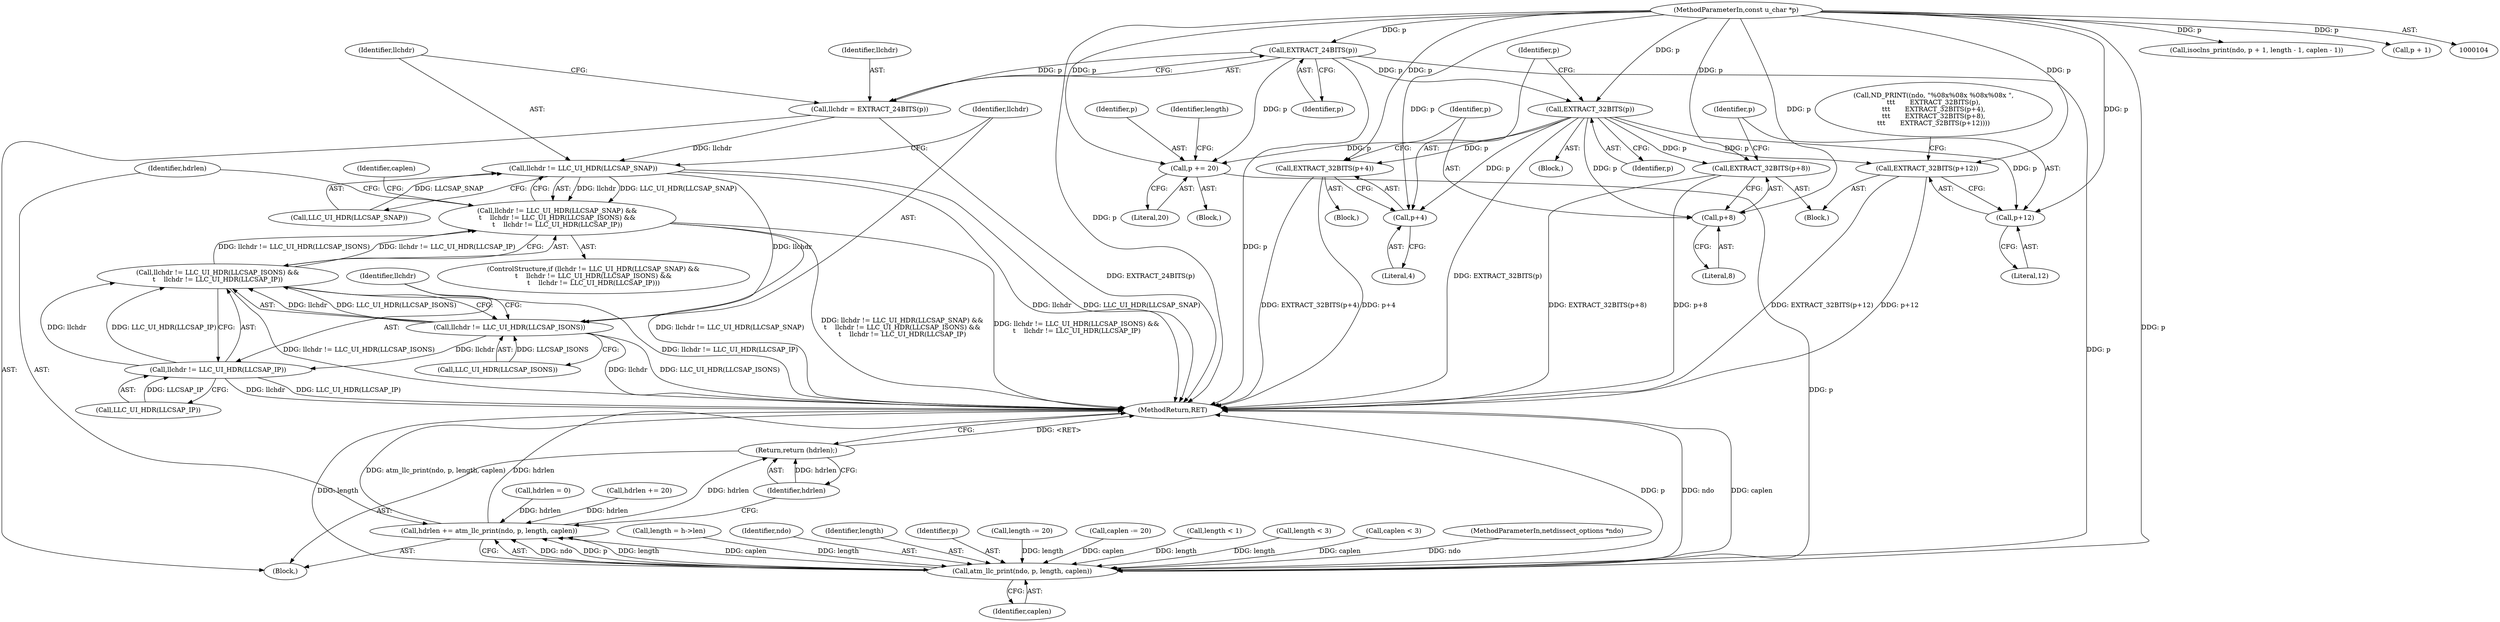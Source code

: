 digraph "0_tcpdump_1dcd10aceabbc03bf571ea32b892c522cbe923de@pointer" {
"1000189" [label="(Call,EXTRACT_24BITS(p))"];
"1000107" [label="(MethodParameterIn,const u_char *p)"];
"1000187" [label="(Call,llchdr = EXTRACT_24BITS(p))"];
"1000193" [label="(Call,llchdr != LLC_UI_HDR(LLCSAP_SNAP))"];
"1000192" [label="(Call,llchdr != LLC_UI_HDR(LLCSAP_SNAP) &&\n\t    llchdr != LLC_UI_HDR(LLCSAP_ISONS) &&\n\t    llchdr != LLC_UI_HDR(LLCSAP_IP))"];
"1000198" [label="(Call,llchdr != LLC_UI_HDR(LLCSAP_ISONS))"];
"1000197" [label="(Call,llchdr != LLC_UI_HDR(LLCSAP_ISONS) &&\n\t    llchdr != LLC_UI_HDR(LLCSAP_IP))"];
"1000202" [label="(Call,llchdr != LLC_UI_HDR(LLCSAP_IP))"];
"1000234" [label="(Call,EXTRACT_32BITS(p))"];
"1000237" [label="(Call,EXTRACT_32BITS(p+4))"];
"1000238" [label="(Call,p+4)"];
"1000242" [label="(Call,EXTRACT_32BITS(p+8))"];
"1000243" [label="(Call,p+8)"];
"1000246" [label="(Call,EXTRACT_32BITS(p+12))"];
"1000247" [label="(Call,p+12)"];
"1000250" [label="(Call,p += 20)"];
"1000264" [label="(Call,atm_llc_print(ndo, p, length, caplen))"];
"1000262" [label="(Call,hdrlen += atm_llc_print(ndo, p, length, caplen))"];
"1000269" [label="(Return,return (hdrlen);)"];
"1000108" [label="(Block,)"];
"1000249" [label="(Literal,12)"];
"1000116" [label="(Call,length = h->len)"];
"1000268" [label="(Identifier,caplen)"];
"1000189" [label="(Call,EXTRACT_24BITS(p))"];
"1000206" [label="(Block,)"];
"1000265" [label="(Identifier,ndo)"];
"1000247" [label="(Call,p+12)"];
"1000244" [label="(Identifier,p)"];
"1000204" [label="(Call,LLC_UI_HDR(LLCSAP_IP))"];
"1000199" [label="(Identifier,llchdr)"];
"1000267" [label="(Identifier,length)"];
"1000243" [label="(Call,p+8)"];
"1000235" [label="(Identifier,p)"];
"1000237" [label="(Call,EXTRACT_32BITS(p+4))"];
"1000242" [label="(Call,EXTRACT_32BITS(p+8))"];
"1000264" [label="(Call,atm_llc_print(ndo, p, length, caplen))"];
"1000157" [label="(Call,isoclns_print(ndo, p + 1, length - 1, caplen - 1))"];
"1000197" [label="(Call,llchdr != LLC_UI_HDR(LLCSAP_ISONS) &&\n\t    llchdr != LLC_UI_HDR(LLCSAP_IP))"];
"1000251" [label="(Identifier,p)"];
"1000194" [label="(Identifier,llchdr)"];
"1000266" [label="(Identifier,p)"];
"1000270" [label="(Identifier,hdrlen)"];
"1000240" [label="(Literal,4)"];
"1000236" [label="(Block,)"];
"1000253" [label="(Call,length -= 20)"];
"1000256" [label="(Call,caplen -= 20)"];
"1000193" [label="(Call,llchdr != LLC_UI_HDR(LLCSAP_SNAP))"];
"1000191" [label="(ControlStructure,if (llchdr != LLC_UI_HDR(LLCSAP_SNAP) &&\n\t    llchdr != LLC_UI_HDR(LLCSAP_ISONS) &&\n\t    llchdr != LLC_UI_HDR(LLCSAP_IP)))"];
"1000123" [label="(Call,hdrlen = 0)"];
"1000190" [label="(Identifier,p)"];
"1000254" [label="(Identifier,length)"];
"1000262" [label="(Call,hdrlen += atm_llc_print(ndo, p, length, caplen))"];
"1000187" [label="(Call,llchdr = EXTRACT_24BITS(p))"];
"1000131" [label="(Call,length < 1)"];
"1000263" [label="(Identifier,hdrlen)"];
"1000241" [label="(Block,)"];
"1000200" [label="(Call,LLC_UI_HDR(LLCSAP_ISONS))"];
"1000159" [label="(Call,p + 1)"];
"1000269" [label="(Return,return (hdrlen);)"];
"1000246" [label="(Call,EXTRACT_32BITS(p+12))"];
"1000238" [label="(Call,p+4)"];
"1000175" [label="(Call,length < 3)"];
"1000198" [label="(Call,llchdr != LLC_UI_HDR(LLCSAP_ISONS))"];
"1000239" [label="(Identifier,p)"];
"1000192" [label="(Call,llchdr != LLC_UI_HDR(LLCSAP_SNAP) &&\n\t    llchdr != LLC_UI_HDR(LLCSAP_ISONS) &&\n\t    llchdr != LLC_UI_HDR(LLCSAP_IP))"];
"1000172" [label="(Call,caplen < 3)"];
"1000195" [label="(Call,LLC_UI_HDR(LLCSAP_SNAP))"];
"1000210" [label="(Identifier,caplen)"];
"1000259" [label="(Call,hdrlen += 20)"];
"1000228" [label="(Call,ND_PRINT((ndo, \"%08x%08x %08x%08x \",\n\t\t\t       EXTRACT_32BITS(p),\n\t\t\t       EXTRACT_32BITS(p+4),\n\t\t\t       EXTRACT_32BITS(p+8),\n\t\t\t       EXTRACT_32BITS(p+12))))"];
"1000107" [label="(MethodParameterIn,const u_char *p)"];
"1000271" [label="(MethodReturn,RET)"];
"1000203" [label="(Identifier,llchdr)"];
"1000234" [label="(Call,EXTRACT_32BITS(p))"];
"1000233" [label="(Block,)"];
"1000245" [label="(Literal,8)"];
"1000250" [label="(Call,p += 20)"];
"1000252" [label="(Literal,20)"];
"1000202" [label="(Call,llchdr != LLC_UI_HDR(LLCSAP_IP))"];
"1000248" [label="(Identifier,p)"];
"1000105" [label="(MethodParameterIn,netdissect_options *ndo)"];
"1000188" [label="(Identifier,llchdr)"];
"1000189" -> "1000187"  [label="AST: "];
"1000189" -> "1000190"  [label="CFG: "];
"1000190" -> "1000189"  [label="AST: "];
"1000187" -> "1000189"  [label="CFG: "];
"1000189" -> "1000271"  [label="DDG: p"];
"1000189" -> "1000187"  [label="DDG: p"];
"1000107" -> "1000189"  [label="DDG: p"];
"1000189" -> "1000234"  [label="DDG: p"];
"1000189" -> "1000250"  [label="DDG: p"];
"1000189" -> "1000264"  [label="DDG: p"];
"1000107" -> "1000104"  [label="AST: "];
"1000107" -> "1000271"  [label="DDG: p"];
"1000107" -> "1000157"  [label="DDG: p"];
"1000107" -> "1000159"  [label="DDG: p"];
"1000107" -> "1000234"  [label="DDG: p"];
"1000107" -> "1000237"  [label="DDG: p"];
"1000107" -> "1000238"  [label="DDG: p"];
"1000107" -> "1000242"  [label="DDG: p"];
"1000107" -> "1000243"  [label="DDG: p"];
"1000107" -> "1000246"  [label="DDG: p"];
"1000107" -> "1000247"  [label="DDG: p"];
"1000107" -> "1000250"  [label="DDG: p"];
"1000107" -> "1000264"  [label="DDG: p"];
"1000187" -> "1000108"  [label="AST: "];
"1000188" -> "1000187"  [label="AST: "];
"1000194" -> "1000187"  [label="CFG: "];
"1000187" -> "1000271"  [label="DDG: EXTRACT_24BITS(p)"];
"1000187" -> "1000193"  [label="DDG: llchdr"];
"1000193" -> "1000192"  [label="AST: "];
"1000193" -> "1000195"  [label="CFG: "];
"1000194" -> "1000193"  [label="AST: "];
"1000195" -> "1000193"  [label="AST: "];
"1000199" -> "1000193"  [label="CFG: "];
"1000192" -> "1000193"  [label="CFG: "];
"1000193" -> "1000271"  [label="DDG: llchdr"];
"1000193" -> "1000271"  [label="DDG: LLC_UI_HDR(LLCSAP_SNAP)"];
"1000193" -> "1000192"  [label="DDG: llchdr"];
"1000193" -> "1000192"  [label="DDG: LLC_UI_HDR(LLCSAP_SNAP)"];
"1000195" -> "1000193"  [label="DDG: LLCSAP_SNAP"];
"1000193" -> "1000198"  [label="DDG: llchdr"];
"1000192" -> "1000191"  [label="AST: "];
"1000192" -> "1000197"  [label="CFG: "];
"1000197" -> "1000192"  [label="AST: "];
"1000210" -> "1000192"  [label="CFG: "];
"1000263" -> "1000192"  [label="CFG: "];
"1000192" -> "1000271"  [label="DDG: llchdr != LLC_UI_HDR(LLCSAP_ISONS) &&\n\t    llchdr != LLC_UI_HDR(LLCSAP_IP)"];
"1000192" -> "1000271"  [label="DDG: llchdr != LLC_UI_HDR(LLCSAP_SNAP)"];
"1000192" -> "1000271"  [label="DDG: llchdr != LLC_UI_HDR(LLCSAP_SNAP) &&\n\t    llchdr != LLC_UI_HDR(LLCSAP_ISONS) &&\n\t    llchdr != LLC_UI_HDR(LLCSAP_IP)"];
"1000197" -> "1000192"  [label="DDG: llchdr != LLC_UI_HDR(LLCSAP_ISONS)"];
"1000197" -> "1000192"  [label="DDG: llchdr != LLC_UI_HDR(LLCSAP_IP)"];
"1000198" -> "1000197"  [label="AST: "];
"1000198" -> "1000200"  [label="CFG: "];
"1000199" -> "1000198"  [label="AST: "];
"1000200" -> "1000198"  [label="AST: "];
"1000203" -> "1000198"  [label="CFG: "];
"1000197" -> "1000198"  [label="CFG: "];
"1000198" -> "1000271"  [label="DDG: LLC_UI_HDR(LLCSAP_ISONS)"];
"1000198" -> "1000271"  [label="DDG: llchdr"];
"1000198" -> "1000197"  [label="DDG: llchdr"];
"1000198" -> "1000197"  [label="DDG: LLC_UI_HDR(LLCSAP_ISONS)"];
"1000200" -> "1000198"  [label="DDG: LLCSAP_ISONS"];
"1000198" -> "1000202"  [label="DDG: llchdr"];
"1000197" -> "1000202"  [label="CFG: "];
"1000202" -> "1000197"  [label="AST: "];
"1000197" -> "1000271"  [label="DDG: llchdr != LLC_UI_HDR(LLCSAP_ISONS)"];
"1000197" -> "1000271"  [label="DDG: llchdr != LLC_UI_HDR(LLCSAP_IP)"];
"1000202" -> "1000197"  [label="DDG: llchdr"];
"1000202" -> "1000197"  [label="DDG: LLC_UI_HDR(LLCSAP_IP)"];
"1000202" -> "1000204"  [label="CFG: "];
"1000203" -> "1000202"  [label="AST: "];
"1000204" -> "1000202"  [label="AST: "];
"1000202" -> "1000271"  [label="DDG: llchdr"];
"1000202" -> "1000271"  [label="DDG: LLC_UI_HDR(LLCSAP_IP)"];
"1000204" -> "1000202"  [label="DDG: LLCSAP_IP"];
"1000234" -> "1000233"  [label="AST: "];
"1000234" -> "1000235"  [label="CFG: "];
"1000235" -> "1000234"  [label="AST: "];
"1000239" -> "1000234"  [label="CFG: "];
"1000234" -> "1000271"  [label="DDG: EXTRACT_32BITS(p)"];
"1000234" -> "1000237"  [label="DDG: p"];
"1000234" -> "1000238"  [label="DDG: p"];
"1000234" -> "1000242"  [label="DDG: p"];
"1000234" -> "1000243"  [label="DDG: p"];
"1000234" -> "1000246"  [label="DDG: p"];
"1000234" -> "1000247"  [label="DDG: p"];
"1000234" -> "1000250"  [label="DDG: p"];
"1000237" -> "1000236"  [label="AST: "];
"1000237" -> "1000238"  [label="CFG: "];
"1000238" -> "1000237"  [label="AST: "];
"1000244" -> "1000237"  [label="CFG: "];
"1000237" -> "1000271"  [label="DDG: EXTRACT_32BITS(p+4)"];
"1000237" -> "1000271"  [label="DDG: p+4"];
"1000238" -> "1000240"  [label="CFG: "];
"1000239" -> "1000238"  [label="AST: "];
"1000240" -> "1000238"  [label="AST: "];
"1000242" -> "1000241"  [label="AST: "];
"1000242" -> "1000243"  [label="CFG: "];
"1000243" -> "1000242"  [label="AST: "];
"1000248" -> "1000242"  [label="CFG: "];
"1000242" -> "1000271"  [label="DDG: EXTRACT_32BITS(p+8)"];
"1000242" -> "1000271"  [label="DDG: p+8"];
"1000243" -> "1000245"  [label="CFG: "];
"1000244" -> "1000243"  [label="AST: "];
"1000245" -> "1000243"  [label="AST: "];
"1000246" -> "1000241"  [label="AST: "];
"1000246" -> "1000247"  [label="CFG: "];
"1000247" -> "1000246"  [label="AST: "];
"1000228" -> "1000246"  [label="CFG: "];
"1000246" -> "1000271"  [label="DDG: EXTRACT_32BITS(p+12)"];
"1000246" -> "1000271"  [label="DDG: p+12"];
"1000247" -> "1000249"  [label="CFG: "];
"1000248" -> "1000247"  [label="AST: "];
"1000249" -> "1000247"  [label="AST: "];
"1000250" -> "1000206"  [label="AST: "];
"1000250" -> "1000252"  [label="CFG: "];
"1000251" -> "1000250"  [label="AST: "];
"1000252" -> "1000250"  [label="AST: "];
"1000254" -> "1000250"  [label="CFG: "];
"1000250" -> "1000264"  [label="DDG: p"];
"1000264" -> "1000262"  [label="AST: "];
"1000264" -> "1000268"  [label="CFG: "];
"1000265" -> "1000264"  [label="AST: "];
"1000266" -> "1000264"  [label="AST: "];
"1000267" -> "1000264"  [label="AST: "];
"1000268" -> "1000264"  [label="AST: "];
"1000262" -> "1000264"  [label="CFG: "];
"1000264" -> "1000271"  [label="DDG: ndo"];
"1000264" -> "1000271"  [label="DDG: caplen"];
"1000264" -> "1000271"  [label="DDG: length"];
"1000264" -> "1000271"  [label="DDG: p"];
"1000264" -> "1000262"  [label="DDG: ndo"];
"1000264" -> "1000262"  [label="DDG: p"];
"1000264" -> "1000262"  [label="DDG: length"];
"1000264" -> "1000262"  [label="DDG: caplen"];
"1000105" -> "1000264"  [label="DDG: ndo"];
"1000116" -> "1000264"  [label="DDG: length"];
"1000253" -> "1000264"  [label="DDG: length"];
"1000131" -> "1000264"  [label="DDG: length"];
"1000175" -> "1000264"  [label="DDG: length"];
"1000172" -> "1000264"  [label="DDG: caplen"];
"1000256" -> "1000264"  [label="DDG: caplen"];
"1000262" -> "1000108"  [label="AST: "];
"1000263" -> "1000262"  [label="AST: "];
"1000270" -> "1000262"  [label="CFG: "];
"1000262" -> "1000271"  [label="DDG: hdrlen"];
"1000262" -> "1000271"  [label="DDG: atm_llc_print(ndo, p, length, caplen)"];
"1000259" -> "1000262"  [label="DDG: hdrlen"];
"1000123" -> "1000262"  [label="DDG: hdrlen"];
"1000262" -> "1000269"  [label="DDG: hdrlen"];
"1000269" -> "1000108"  [label="AST: "];
"1000269" -> "1000270"  [label="CFG: "];
"1000270" -> "1000269"  [label="AST: "];
"1000271" -> "1000269"  [label="CFG: "];
"1000269" -> "1000271"  [label="DDG: <RET>"];
"1000270" -> "1000269"  [label="DDG: hdrlen"];
}
